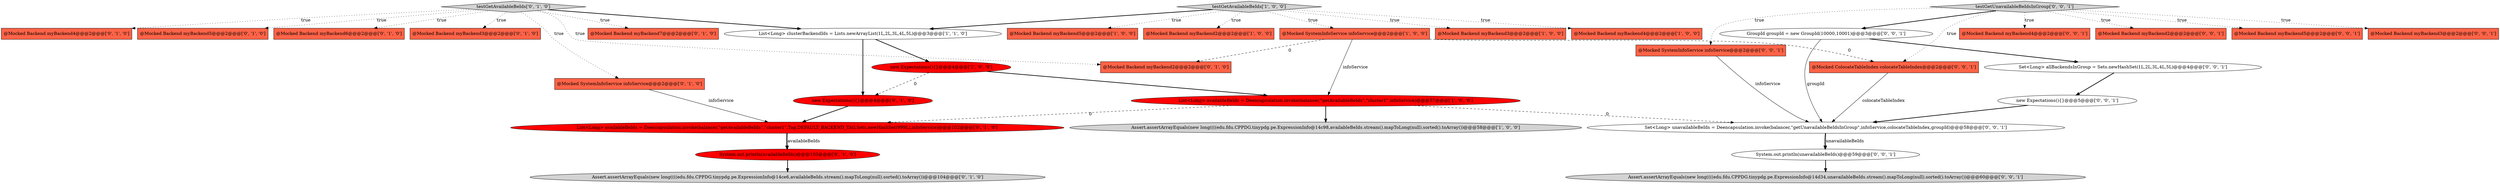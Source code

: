 digraph {
8 [style = filled, label = "Assert.assertArrayEquals(new long((((edu.fdu.CPPDG.tinypdg.pe.ExpressionInfo@14c98,availableBeIds.stream().mapToLong(null).sorted().toArray())@@@58@@@['1', '0', '0']", fillcolor = lightgray, shape = ellipse image = "AAA0AAABBB1BBB"];
11 [style = filled, label = "testGetAvailableBeIds['0', '1', '0']", fillcolor = lightgray, shape = diamond image = "AAA0AAABBB2BBB"];
2 [style = filled, label = "@Mocked Backend myBackend3@@@2@@@['1', '0', '0']", fillcolor = tomato, shape = box image = "AAA0AAABBB1BBB"];
28 [style = filled, label = "System.out.println(unavailableBeIds)@@@59@@@['0', '0', '1']", fillcolor = white, shape = ellipse image = "AAA0AAABBB3BBB"];
0 [style = filled, label = "@Mocked Backend myBackend4@@@2@@@['1', '0', '0']", fillcolor = tomato, shape = box image = "AAA0AAABBB1BBB"];
25 [style = filled, label = "@Mocked Backend myBackend4@@@2@@@['0', '0', '1']", fillcolor = tomato, shape = box image = "AAA0AAABBB3BBB"];
14 [style = filled, label = "System.out.println(availableBeIds)@@@103@@@['0', '1', '0']", fillcolor = red, shape = ellipse image = "AAA1AAABBB2BBB"];
20 [style = filled, label = "@Mocked Backend myBackend7@@@2@@@['0', '1', '0']", fillcolor = tomato, shape = box image = "AAA0AAABBB2BBB"];
18 [style = filled, label = "new Expectations(){}@@@4@@@['0', '1', '0']", fillcolor = red, shape = ellipse image = "AAA1AAABBB2BBB"];
23 [style = filled, label = "Assert.assertArrayEquals(new long((((edu.fdu.CPPDG.tinypdg.pe.ExpressionInfo@14d34,unavailableBeIds.stream().mapToLong(null).sorted().toArray())@@@60@@@['0', '0', '1']", fillcolor = lightgray, shape = ellipse image = "AAA0AAABBB3BBB"];
21 [style = filled, label = "@Mocked Backend myBackend2@@@2@@@['0', '1', '0']", fillcolor = tomato, shape = box image = "AAA1AAABBB2BBB"];
30 [style = filled, label = "Set<Long> unavailableBeIds = Deencapsulation.invoke(balancer,\"getUnavailableBeIdsInGroup\",infoService,colocateTableIndex,groupId)@@@58@@@['0', '0', '1']", fillcolor = white, shape = ellipse image = "AAA0AAABBB3BBB"];
33 [style = filled, label = "new Expectations(){}@@@5@@@['0', '0', '1']", fillcolor = white, shape = ellipse image = "AAA0AAABBB3BBB"];
10 [style = filled, label = "@Mocked Backend myBackend4@@@2@@@['0', '1', '0']", fillcolor = tomato, shape = box image = "AAA0AAABBB2BBB"];
12 [style = filled, label = "@Mocked Backend myBackend5@@@2@@@['0', '1', '0']", fillcolor = tomato, shape = box image = "AAA0AAABBB2BBB"];
32 [style = filled, label = "GroupId groupId = new GroupId(10000,10001)@@@3@@@['0', '0', '1']", fillcolor = white, shape = ellipse image = "AAA0AAABBB3BBB"];
34 [style = filled, label = "testGetUnavailableBeIdsInGroup['0', '0', '1']", fillcolor = lightgray, shape = diamond image = "AAA0AAABBB3BBB"];
7 [style = filled, label = "@Mocked SystemInfoService infoService@@@2@@@['1', '0', '0']", fillcolor = tomato, shape = box image = "AAA1AAABBB1BBB"];
26 [style = filled, label = "@Mocked SystemInfoService infoService@@@2@@@['0', '0', '1']", fillcolor = tomato, shape = box image = "AAA0AAABBB3BBB"];
5 [style = filled, label = "testGetAvailableBeIds['1', '0', '0']", fillcolor = lightgray, shape = diamond image = "AAA0AAABBB1BBB"];
31 [style = filled, label = "@Mocked ColocateTableIndex colocateTableIndex@@@2@@@['0', '0', '1']", fillcolor = tomato, shape = box image = "AAA0AAABBB3BBB"];
17 [style = filled, label = "@Mocked Backend myBackend6@@@2@@@['0', '1', '0']", fillcolor = tomato, shape = box image = "AAA0AAABBB2BBB"];
22 [style = filled, label = "@Mocked Backend myBackend2@@@2@@@['0', '0', '1']", fillcolor = tomato, shape = box image = "AAA0AAABBB3BBB"];
4 [style = filled, label = "new Expectations(){}@@@4@@@['1', '0', '0']", fillcolor = red, shape = ellipse image = "AAA1AAABBB1BBB"];
24 [style = filled, label = "@Mocked Backend myBackend5@@@2@@@['0', '0', '1']", fillcolor = tomato, shape = box image = "AAA0AAABBB3BBB"];
9 [style = filled, label = "List<Long> availableBeIds = Deencapsulation.invoke(balancer,\"getAvailableBeIds\",\"cluster1\",infoService)@@@57@@@['1', '0', '0']", fillcolor = red, shape = ellipse image = "AAA1AAABBB1BBB"];
15 [style = filled, label = "@Mocked Backend myBackend3@@@2@@@['0', '1', '0']", fillcolor = tomato, shape = box image = "AAA0AAABBB2BBB"];
13 [style = filled, label = "Assert.assertArrayEquals(new long((((edu.fdu.CPPDG.tinypdg.pe.ExpressionInfo@14ce6,availableBeIds.stream().mapToLong(null).sorted().toArray())@@@104@@@['0', '1', '0']", fillcolor = lightgray, shape = ellipse image = "AAA0AAABBB2BBB"];
3 [style = filled, label = "List<Long> clusterBackendIds = Lists.newArrayList(1L,2L,3L,4L,5L)@@@3@@@['1', '1', '0']", fillcolor = white, shape = ellipse image = "AAA0AAABBB1BBB"];
29 [style = filled, label = "@Mocked Backend myBackend3@@@2@@@['0', '0', '1']", fillcolor = tomato, shape = box image = "AAA0AAABBB3BBB"];
6 [style = filled, label = "@Mocked Backend myBackend5@@@2@@@['1', '0', '0']", fillcolor = tomato, shape = box image = "AAA0AAABBB1BBB"];
27 [style = filled, label = "Set<Long> allBackendsInGroup = Sets.newHashSet(1L,2L,3L,4L,5L)@@@4@@@['0', '0', '1']", fillcolor = white, shape = ellipse image = "AAA0AAABBB3BBB"];
1 [style = filled, label = "@Mocked Backend myBackend2@@@2@@@['1', '0', '0']", fillcolor = tomato, shape = box image = "AAA0AAABBB1BBB"];
19 [style = filled, label = "List<Long> availableBeIds = Deencapsulation.invoke(balancer,\"getAvailableBeIds\",\"cluster1\",Tag.DEFAULT_BACKEND_TAG,Sets.newHashSet(999L),infoService)@@@102@@@['0', '1', '0']", fillcolor = red, shape = ellipse image = "AAA1AAABBB2BBB"];
16 [style = filled, label = "@Mocked SystemInfoService infoService@@@2@@@['0', '1', '0']", fillcolor = tomato, shape = box image = "AAA0AAABBB2BBB"];
5->3 [style = bold, label=""];
4->9 [style = bold, label=""];
4->18 [style = dashed, label="0"];
31->30 [style = solid, label="colocateTableIndex"];
7->21 [style = dashed, label="0"];
7->31 [style = dashed, label="0"];
34->24 [style = dotted, label="true"];
11->10 [style = dotted, label="true"];
5->1 [style = dotted, label="true"];
11->12 [style = dotted, label="true"];
18->19 [style = bold, label=""];
11->17 [style = dotted, label="true"];
5->6 [style = dotted, label="true"];
34->29 [style = dotted, label="true"];
32->27 [style = bold, label=""];
5->0 [style = dotted, label="true"];
9->8 [style = bold, label=""];
3->4 [style = bold, label=""];
34->26 [style = dotted, label="true"];
3->18 [style = bold, label=""];
7->9 [style = solid, label="infoService"];
9->19 [style = dashed, label="0"];
16->19 [style = solid, label="infoService"];
11->20 [style = dotted, label="true"];
34->22 [style = dotted, label="true"];
34->31 [style = dotted, label="true"];
30->28 [style = bold, label=""];
19->14 [style = bold, label=""];
26->30 [style = solid, label="infoService"];
11->3 [style = bold, label=""];
32->30 [style = solid, label="groupId"];
28->23 [style = bold, label=""];
5->7 [style = dotted, label="true"];
19->14 [style = solid, label="availableBeIds"];
30->28 [style = solid, label="unavailableBeIds"];
33->30 [style = bold, label=""];
11->16 [style = dotted, label="true"];
34->32 [style = bold, label=""];
27->33 [style = bold, label=""];
14->13 [style = bold, label=""];
11->21 [style = dotted, label="true"];
11->15 [style = dotted, label="true"];
34->25 [style = dotted, label="true"];
9->30 [style = dashed, label="0"];
5->2 [style = dotted, label="true"];
}
